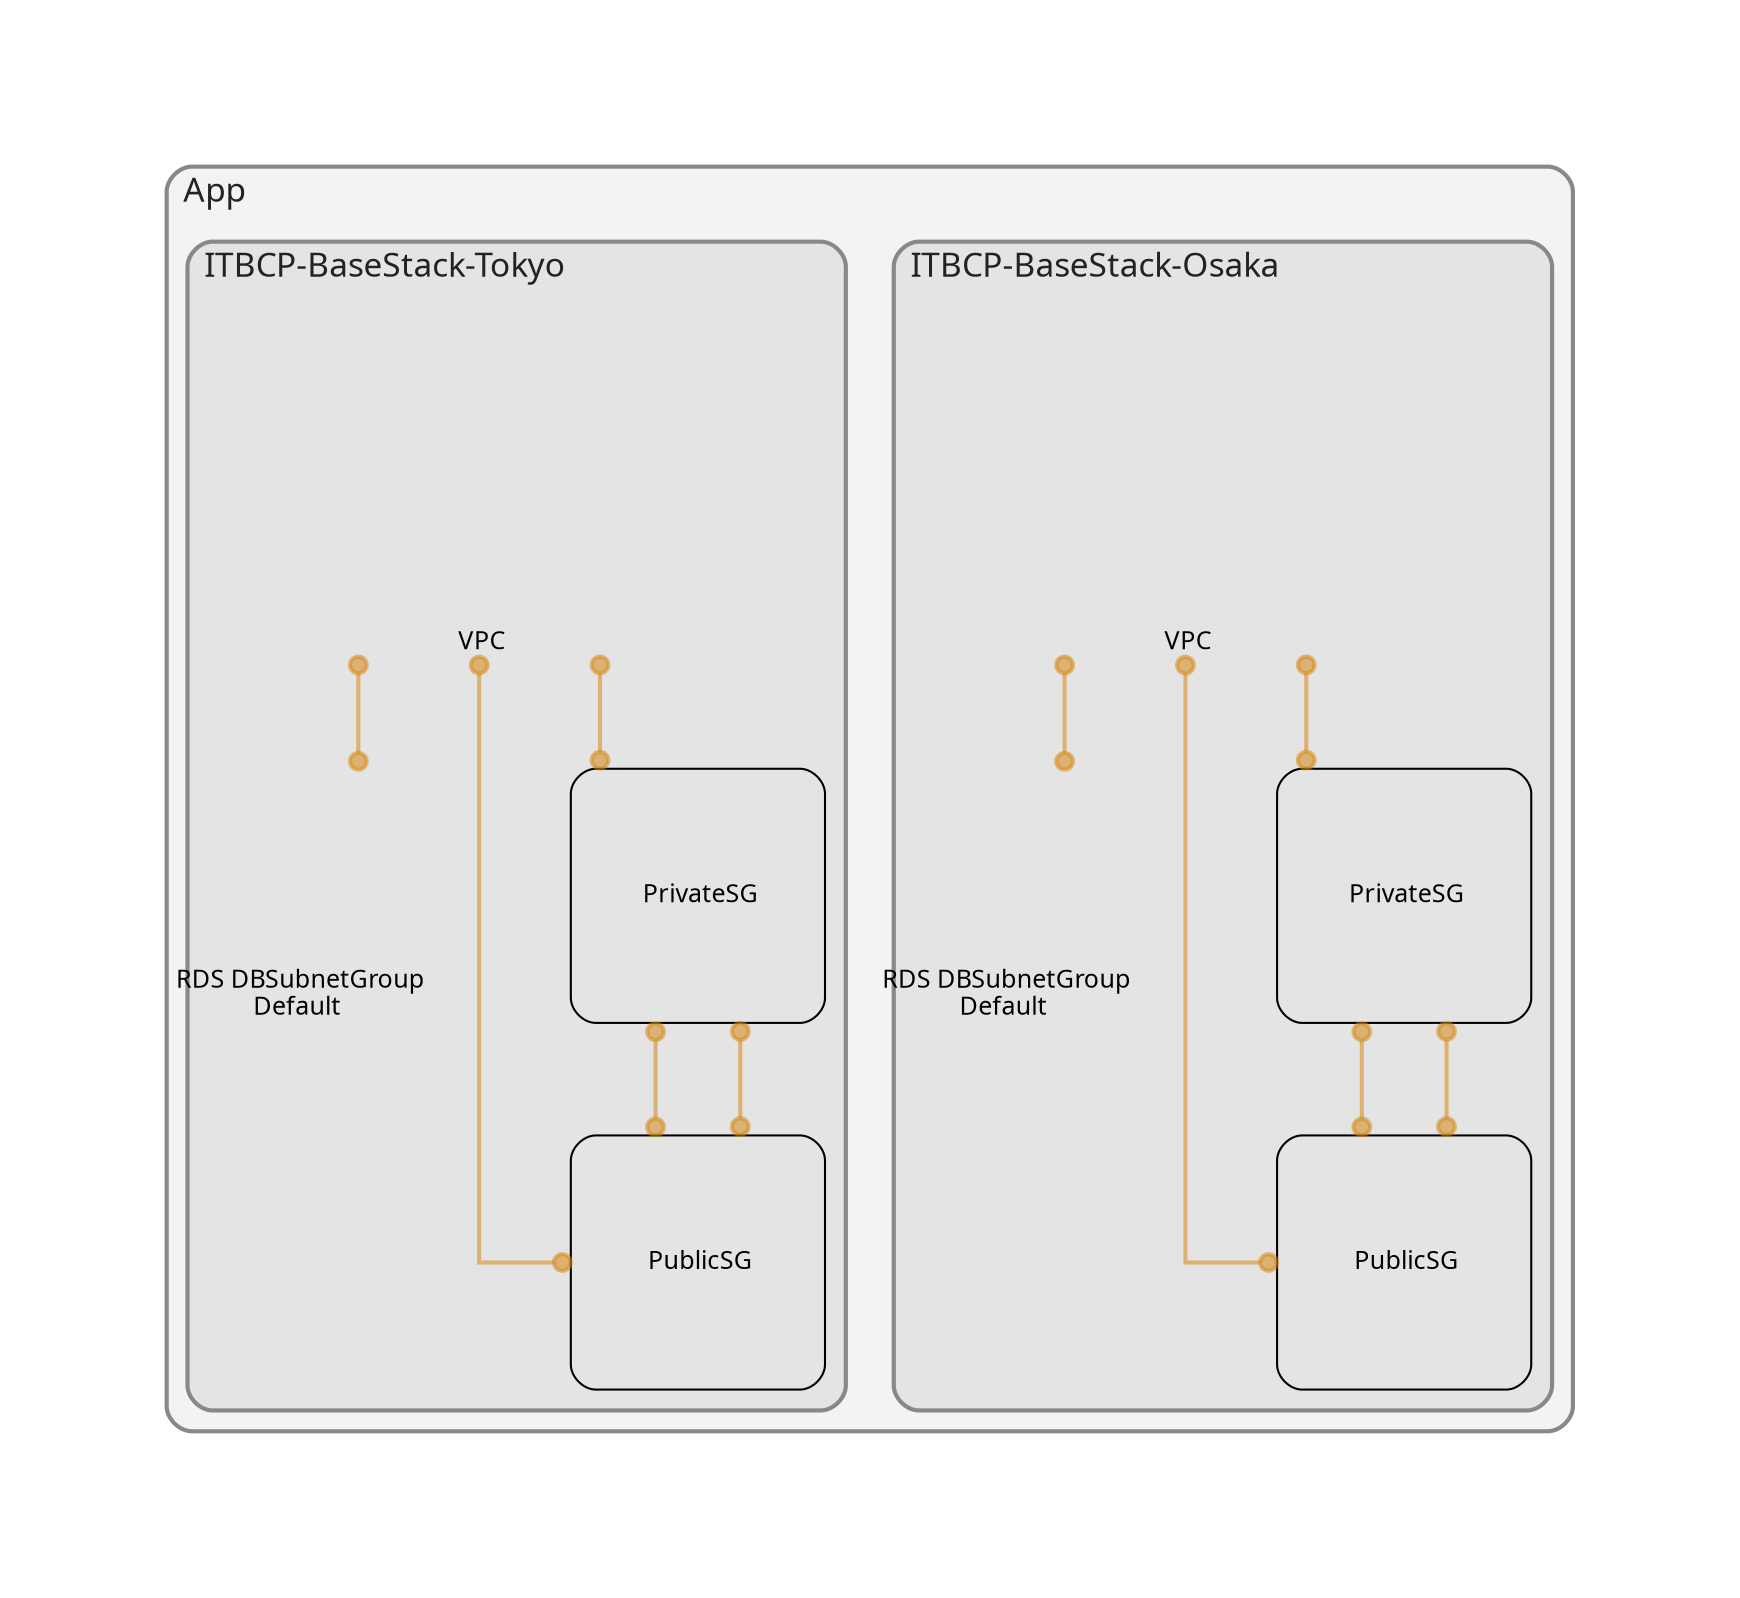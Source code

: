 digraph "Diagram" {
  splines = "ortho";
  pad = "1.0";
  nodesep = "0.60";
  ranksep = "0.75";
  fontname = "Sans-Serif";
  fontsize = "15";
  dpi = "200";
  rankdir = "BT";
  compound = "true";
  fontcolor = "#222222";
  edge [
    color = "#D5871488",
    penwidth = 2,
    arrowhead = "dot",
    arrowtail = "dot",
  ];
  node [
    shape = "box",
    style = "rounded",
    fixedsize = true,
    width = 1.7,
    height = 1.7,
    labelloc = "c",
    imagescale = true,
    fontname = "Sans-Serif",
    fontsize = 8,
    margin = 8,
  ];
  subgraph "App" {
    subgraph "cluster-SubGraph.App" {
      graph [
        label = "App",
        labelloc = "b",
        labeljust = "l",
        margin = "10",
        fontsize = "16",
        penwidth = "2",
        pencolor = "#888888",
        style = "filled,rounded",
        fillcolor = "#f3f3f3",
      ];
      subgraph "cluster-SubGraph.ITBCP-BaseStack-Tokyo" {
        graph [
          label = "ITBCP-BaseStack-Tokyo",
          labelloc = "b",
          labeljust = "l",
          margin = "10",
          fontsize = "16",
          penwidth = "2",
          pencolor = "#888888",
          style = "filled,rounded",
          fillcolor = "#e4e4e4",
        ];
        "ITBCP-BaseStack-Tokyo/VPC" [
          label = " VPC",
          fontsize = 12,
          image = "/Users/takuya-yn/AWS/aws-cdk-node/node_modules/cdk-dia/icons/aws/Service/Arch_Networking-Content/64/Arch_Amazon-Virtual-Private-Cloud_64@5x.png",
          imagescale = "true",
          imagepos = "tc",
          penwidth = "0",
          shape = "node",
          fixedsize = "true",
          labelloc = "b",
          width = 2,
          height = 2.266,
        ];
        "ITBCP-BaseStack-Tokyo/PublicSG" [
          label = " PublicSG",
          fontsize = 12,
        ];
        "ITBCP-BaseStack-Tokyo/PrivateSG" [
          label = " PrivateSG",
          fontsize = 12,
        ];
        "ITBCP-BaseStack-Tokyo/RdsSubnetGroup/Default" [
          label = " RDS DBSubnetGroup\nDefault",
          fontsize = 12,
          image = "/Users/takuya-yn/AWS/aws-cdk-node/node_modules/cdk-dia/icons/aws/Service/Arch_Database/64/Arch_Amazon-RDS_64@5x.png",
          imagescale = "true",
          imagepos = "tc",
          penwidth = "0",
          shape = "node",
          fixedsize = "true",
          labelloc = "b",
          width = 1.2,
          height = 1.682,
        ];
      }
      subgraph "cluster-SubGraph.ITBCP-BaseStack-Osaka" {
        graph [
          label = "ITBCP-BaseStack-Osaka",
          labelloc = "b",
          labeljust = "l",
          margin = "10",
          fontsize = "16",
          penwidth = "2",
          pencolor = "#888888",
          style = "filled,rounded",
          fillcolor = "#e4e4e4",
        ];
        "ITBCP-BaseStack-Osaka/VPC" [
          label = " VPC",
          fontsize = 12,
          image = "/Users/takuya-yn/AWS/aws-cdk-node/node_modules/cdk-dia/icons/aws/Service/Arch_Networking-Content/64/Arch_Amazon-Virtual-Private-Cloud_64@5x.png",
          imagescale = "true",
          imagepos = "tc",
          penwidth = "0",
          shape = "node",
          fixedsize = "true",
          labelloc = "b",
          width = 2,
          height = 2.266,
        ];
        "ITBCP-BaseStack-Osaka/PublicSG" [
          label = " PublicSG",
          fontsize = 12,
        ];
        "ITBCP-BaseStack-Osaka/PrivateSG" [
          label = " PrivateSG",
          fontsize = 12,
        ];
        "ITBCP-BaseStack-Osaka/RdsSubnetGroup/Default" [
          label = " RDS DBSubnetGroup\nDefault",
          fontsize = 12,
          image = "/Users/takuya-yn/AWS/aws-cdk-node/node_modules/cdk-dia/icons/aws/Service/Arch_Database/64/Arch_Amazon-RDS_64@5x.png",
          imagescale = "true",
          imagepos = "tc",
          penwidth = "0",
          shape = "node",
          fixedsize = "true",
          labelloc = "b",
          width = 1.2,
          height = 1.682,
        ];
      }
    }
  }
  "ITBCP-BaseStack-Tokyo/PublicSG" -> "ITBCP-BaseStack-Tokyo/VPC" [
    dir = "both",
  ];
  "ITBCP-BaseStack-Tokyo/PublicSG" -> "ITBCP-BaseStack-Tokyo/PrivateSG" [
    dir = "both",
  ];
  "ITBCP-BaseStack-Tokyo/PrivateSG" -> "ITBCP-BaseStack-Tokyo/VPC" [
    dir = "both",
  ];
  "ITBCP-BaseStack-Tokyo/PrivateSG" -> "ITBCP-BaseStack-Tokyo/PublicSG" [
    dir = "both",
  ];
  "ITBCP-BaseStack-Tokyo/RdsSubnetGroup/Default" -> "ITBCP-BaseStack-Tokyo/VPC" [
    dir = "both",
  ];
  "ITBCP-BaseStack-Osaka/PublicSG" -> "ITBCP-BaseStack-Osaka/VPC" [
    dir = "both",
  ];
  "ITBCP-BaseStack-Osaka/PublicSG" -> "ITBCP-BaseStack-Osaka/PrivateSG" [
    dir = "both",
  ];
  "ITBCP-BaseStack-Osaka/PrivateSG" -> "ITBCP-BaseStack-Osaka/VPC" [
    dir = "both",
  ];
  "ITBCP-BaseStack-Osaka/PrivateSG" -> "ITBCP-BaseStack-Osaka/PublicSG" [
    dir = "both",
  ];
  "ITBCP-BaseStack-Osaka/RdsSubnetGroup/Default" -> "ITBCP-BaseStack-Osaka/VPC" [
    dir = "both",
  ];
}